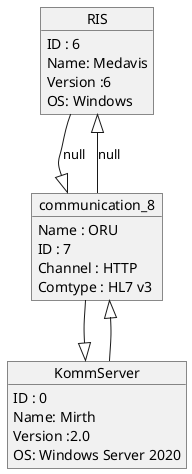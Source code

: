 @startuml
object RIS
object KommServer
KommServer : ID : 0
KommServer : Name: Mirth
KommServer : Version :2.0
KommServer : OS: Windows Server 2020
object communication_8
communication_8 : Name : ORU
communication_8 : ID : 7
communication_8 : Channel : HTTP
communication_8 : Comtype : HL7 v3
RIS --|> communication_8:null
communication_8 --|> KommServer
RIS <|-- communication_8:null
communication_8 <|-- KommServer
RIS : ID : 6
RIS : Name: Medavis
RIS : Version :6
RIS : OS: Windows
@enduml